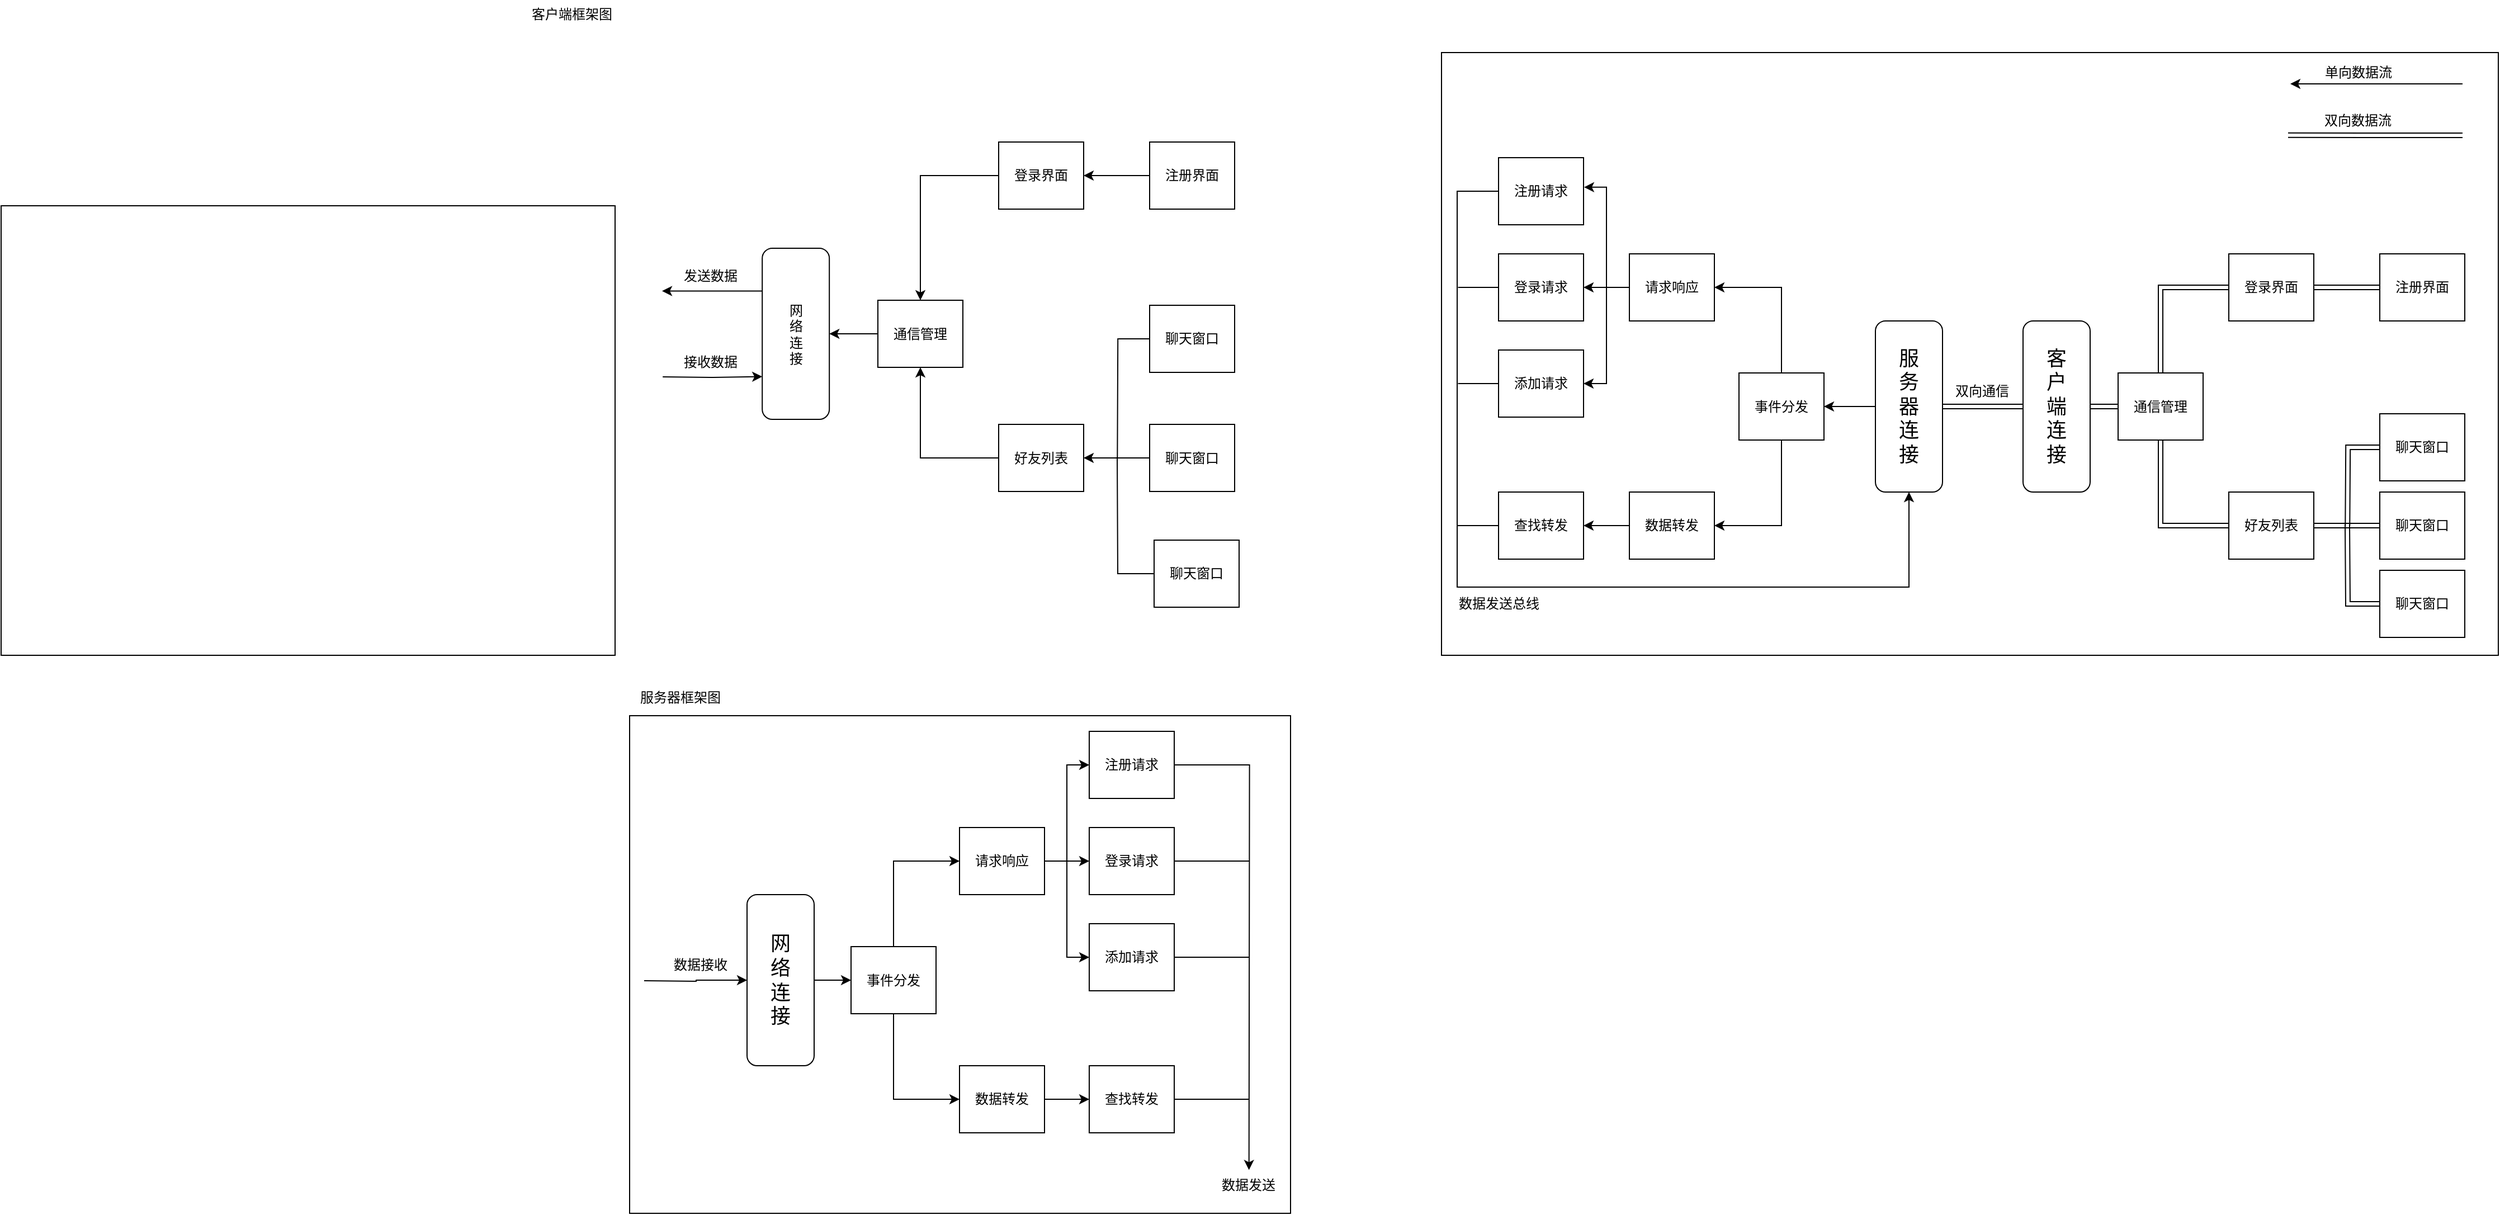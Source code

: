 <mxfile version="21.1.2" type="device">
  <diagram id="prtHgNgQTEPvFCAcTncT" name="Page-1">
    <mxGraphModel dx="3417" dy="1720" grid="0" gridSize="10" guides="1" tooltips="1" connect="1" arrows="1" fold="1" page="1" pageScale="1" pageWidth="827" pageHeight="1169" math="0" shadow="0">
      <root>
        <mxCell id="0" />
        <mxCell id="1" parent="0" />
        <mxCell id="Do2Q6mcpjUpiM5cCAcLP-162" value="" style="rounded=0;whiteSpace=wrap;html=1;" parent="1" vertex="1">
          <mxGeometry x="834" y="91" width="945" height="539" as="geometry" />
        </mxCell>
        <mxCell id="Do2Q6mcpjUpiM5cCAcLP-72" value="" style="group" parent="1" vertex="1" connectable="0">
          <mxGeometry x="108" y="655" width="591" height="474" as="geometry" />
        </mxCell>
        <mxCell id="Do2Q6mcpjUpiM5cCAcLP-70" value="" style="group" parent="Do2Q6mcpjUpiM5cCAcLP-72" vertex="1" connectable="0">
          <mxGeometry y="29" width="591" height="445" as="geometry" />
        </mxCell>
        <mxCell id="Do2Q6mcpjUpiM5cCAcLP-69" value="" style="rounded=0;whiteSpace=wrap;html=1;" parent="Do2Q6mcpjUpiM5cCAcLP-70" vertex="1">
          <mxGeometry width="591" height="445" as="geometry" />
        </mxCell>
        <mxCell id="Do2Q6mcpjUpiM5cCAcLP-27" value="&lt;font style=&quot;font-size: 18px;&quot;&gt;网&lt;br&gt;络&lt;br&gt;连&lt;br&gt;接&lt;/font&gt;" style="rounded=1;whiteSpace=wrap;html=1;" parent="Do2Q6mcpjUpiM5cCAcLP-70" vertex="1">
          <mxGeometry x="105" y="160" width="60" height="153" as="geometry" />
        </mxCell>
        <mxCell id="Do2Q6mcpjUpiM5cCAcLP-40" value="事件分发" style="rounded=0;whiteSpace=wrap;html=1;" parent="Do2Q6mcpjUpiM5cCAcLP-70" vertex="1">
          <mxGeometry x="198" y="206.5" width="76" height="60" as="geometry" />
        </mxCell>
        <mxCell id="Do2Q6mcpjUpiM5cCAcLP-45" value="" style="edgeStyle=orthogonalEdgeStyle;rounded=0;orthogonalLoop=1;jettySize=auto;html=1;" parent="Do2Q6mcpjUpiM5cCAcLP-70" source="Do2Q6mcpjUpiM5cCAcLP-27" target="Do2Q6mcpjUpiM5cCAcLP-40" edge="1">
          <mxGeometry relative="1" as="geometry" />
        </mxCell>
        <mxCell id="Do2Q6mcpjUpiM5cCAcLP-41" value="请求响应" style="rounded=0;whiteSpace=wrap;html=1;" parent="Do2Q6mcpjUpiM5cCAcLP-70" vertex="1">
          <mxGeometry x="295" y="100" width="76" height="60" as="geometry" />
        </mxCell>
        <mxCell id="Do2Q6mcpjUpiM5cCAcLP-47" style="edgeStyle=orthogonalEdgeStyle;rounded=0;orthogonalLoop=1;jettySize=auto;html=1;entryX=0;entryY=0.5;entryDx=0;entryDy=0;exitX=0.5;exitY=0;exitDx=0;exitDy=0;" parent="Do2Q6mcpjUpiM5cCAcLP-70" source="Do2Q6mcpjUpiM5cCAcLP-40" target="Do2Q6mcpjUpiM5cCAcLP-41" edge="1">
          <mxGeometry relative="1" as="geometry" />
        </mxCell>
        <mxCell id="Do2Q6mcpjUpiM5cCAcLP-42" value="数据转发" style="rounded=0;whiteSpace=wrap;html=1;" parent="Do2Q6mcpjUpiM5cCAcLP-70" vertex="1">
          <mxGeometry x="295" y="313" width="76" height="60" as="geometry" />
        </mxCell>
        <mxCell id="Do2Q6mcpjUpiM5cCAcLP-48" style="edgeStyle=orthogonalEdgeStyle;rounded=0;orthogonalLoop=1;jettySize=auto;html=1;entryX=0;entryY=0.5;entryDx=0;entryDy=0;exitX=0.5;exitY=1;exitDx=0;exitDy=0;" parent="Do2Q6mcpjUpiM5cCAcLP-70" source="Do2Q6mcpjUpiM5cCAcLP-40" target="Do2Q6mcpjUpiM5cCAcLP-42" edge="1">
          <mxGeometry relative="1" as="geometry" />
        </mxCell>
        <mxCell id="Do2Q6mcpjUpiM5cCAcLP-64" style="edgeStyle=orthogonalEdgeStyle;rounded=0;orthogonalLoop=1;jettySize=auto;html=1;endArrow=none;endFill=0;" parent="Do2Q6mcpjUpiM5cCAcLP-70" source="Do2Q6mcpjUpiM5cCAcLP-49" edge="1">
          <mxGeometry relative="1" as="geometry">
            <mxPoint x="554.429" y="130" as="targetPoint" />
          </mxGeometry>
        </mxCell>
        <mxCell id="Do2Q6mcpjUpiM5cCAcLP-49" value="登录请求" style="rounded=0;whiteSpace=wrap;html=1;" parent="Do2Q6mcpjUpiM5cCAcLP-70" vertex="1">
          <mxGeometry x="411" y="100" width="76" height="60" as="geometry" />
        </mxCell>
        <mxCell id="Do2Q6mcpjUpiM5cCAcLP-52" value="" style="edgeStyle=orthogonalEdgeStyle;rounded=0;orthogonalLoop=1;jettySize=auto;html=1;" parent="Do2Q6mcpjUpiM5cCAcLP-70" source="Do2Q6mcpjUpiM5cCAcLP-41" target="Do2Q6mcpjUpiM5cCAcLP-49" edge="1">
          <mxGeometry relative="1" as="geometry" />
        </mxCell>
        <mxCell id="Do2Q6mcpjUpiM5cCAcLP-62" style="edgeStyle=orthogonalEdgeStyle;rounded=0;orthogonalLoop=1;jettySize=auto;html=1;entryX=0.746;entryY=-0.104;entryDx=0;entryDy=0;entryPerimeter=0;" parent="Do2Q6mcpjUpiM5cCAcLP-70" source="Do2Q6mcpjUpiM5cCAcLP-50" edge="1">
          <mxGeometry relative="1" as="geometry">
            <mxPoint x="553.84" y="406.296" as="targetPoint" />
          </mxGeometry>
        </mxCell>
        <mxCell id="Do2Q6mcpjUpiM5cCAcLP-50" value="注册请求" style="rounded=0;whiteSpace=wrap;html=1;" parent="Do2Q6mcpjUpiM5cCAcLP-70" vertex="1">
          <mxGeometry x="411" y="14" width="76" height="60" as="geometry" />
        </mxCell>
        <mxCell id="Do2Q6mcpjUpiM5cCAcLP-53" style="edgeStyle=orthogonalEdgeStyle;rounded=0;orthogonalLoop=1;jettySize=auto;html=1;entryX=0;entryY=0.5;entryDx=0;entryDy=0;" parent="Do2Q6mcpjUpiM5cCAcLP-70" source="Do2Q6mcpjUpiM5cCAcLP-41" target="Do2Q6mcpjUpiM5cCAcLP-50" edge="1">
          <mxGeometry relative="1" as="geometry" />
        </mxCell>
        <mxCell id="Do2Q6mcpjUpiM5cCAcLP-65" style="edgeStyle=orthogonalEdgeStyle;rounded=0;orthogonalLoop=1;jettySize=auto;html=1;endArrow=none;endFill=0;" parent="Do2Q6mcpjUpiM5cCAcLP-70" source="Do2Q6mcpjUpiM5cCAcLP-51" edge="1">
          <mxGeometry relative="1" as="geometry">
            <mxPoint x="553.857" y="216" as="targetPoint" />
          </mxGeometry>
        </mxCell>
        <mxCell id="Do2Q6mcpjUpiM5cCAcLP-51" value="添加请求" style="rounded=0;whiteSpace=wrap;html=1;" parent="Do2Q6mcpjUpiM5cCAcLP-70" vertex="1">
          <mxGeometry x="411" y="186" width="76" height="60" as="geometry" />
        </mxCell>
        <mxCell id="Do2Q6mcpjUpiM5cCAcLP-54" style="edgeStyle=orthogonalEdgeStyle;rounded=0;orthogonalLoop=1;jettySize=auto;html=1;entryX=0;entryY=0.5;entryDx=0;entryDy=0;" parent="Do2Q6mcpjUpiM5cCAcLP-70" source="Do2Q6mcpjUpiM5cCAcLP-41" target="Do2Q6mcpjUpiM5cCAcLP-51" edge="1">
          <mxGeometry relative="1" as="geometry" />
        </mxCell>
        <mxCell id="Do2Q6mcpjUpiM5cCAcLP-66" style="edgeStyle=orthogonalEdgeStyle;rounded=0;orthogonalLoop=1;jettySize=auto;html=1;endArrow=none;endFill=0;" parent="Do2Q6mcpjUpiM5cCAcLP-70" source="Do2Q6mcpjUpiM5cCAcLP-56" edge="1">
          <mxGeometry relative="1" as="geometry">
            <mxPoint x="554" y="343" as="targetPoint" />
          </mxGeometry>
        </mxCell>
        <mxCell id="Do2Q6mcpjUpiM5cCAcLP-56" value="查找转发" style="rounded=0;whiteSpace=wrap;html=1;" parent="Do2Q6mcpjUpiM5cCAcLP-70" vertex="1">
          <mxGeometry x="411" y="313" width="76" height="60" as="geometry" />
        </mxCell>
        <mxCell id="Do2Q6mcpjUpiM5cCAcLP-57" value="" style="edgeStyle=orthogonalEdgeStyle;rounded=0;orthogonalLoop=1;jettySize=auto;html=1;" parent="Do2Q6mcpjUpiM5cCAcLP-70" source="Do2Q6mcpjUpiM5cCAcLP-42" target="Do2Q6mcpjUpiM5cCAcLP-56" edge="1">
          <mxGeometry relative="1" as="geometry" />
        </mxCell>
        <mxCell id="Do2Q6mcpjUpiM5cCAcLP-59" style="edgeStyle=orthogonalEdgeStyle;rounded=0;orthogonalLoop=1;jettySize=auto;html=1;entryX=0;entryY=0.5;entryDx=0;entryDy=0;" parent="Do2Q6mcpjUpiM5cCAcLP-70" target="Do2Q6mcpjUpiM5cCAcLP-27" edge="1">
          <mxGeometry relative="1" as="geometry">
            <mxPoint x="13" y="237" as="sourcePoint" />
          </mxGeometry>
        </mxCell>
        <mxCell id="Do2Q6mcpjUpiM5cCAcLP-60" value="数据接收" style="text;html=1;align=center;verticalAlign=middle;resizable=0;points=[];autosize=1;strokeColor=none;fillColor=none;" parent="Do2Q6mcpjUpiM5cCAcLP-70" vertex="1">
          <mxGeometry x="30" y="210" width="66" height="26" as="geometry" />
        </mxCell>
        <mxCell id="Do2Q6mcpjUpiM5cCAcLP-67" value="数据发送" style="text;html=1;align=center;verticalAlign=middle;resizable=0;points=[];autosize=1;strokeColor=none;fillColor=none;" parent="Do2Q6mcpjUpiM5cCAcLP-70" vertex="1">
          <mxGeometry x="520" y="407" width="66" height="26" as="geometry" />
        </mxCell>
        <mxCell id="Do2Q6mcpjUpiM5cCAcLP-71" value="服务器框架图" style="text;html=1;align=center;verticalAlign=middle;resizable=0;points=[];autosize=1;strokeColor=none;fillColor=none;" parent="Do2Q6mcpjUpiM5cCAcLP-72" vertex="1">
          <mxGeometry width="90" height="26" as="geometry" />
        </mxCell>
        <mxCell id="Do2Q6mcpjUpiM5cCAcLP-151" value="" style="edgeStyle=orthogonalEdgeStyle;rounded=0;orthogonalLoop=1;jettySize=auto;html=1;shape=link;" parent="1" source="Do2Q6mcpjUpiM5cCAcLP-78" target="Do2Q6mcpjUpiM5cCAcLP-124" edge="1">
          <mxGeometry relative="1" as="geometry" />
        </mxCell>
        <mxCell id="Do2Q6mcpjUpiM5cCAcLP-78" value="&lt;font style=&quot;font-size: 18px;&quot;&gt;客&lt;br&gt;户&lt;br&gt;端&lt;br&gt;连&lt;br&gt;接&lt;/font&gt;" style="rounded=1;whiteSpace=wrap;html=1;container=0;" parent="1" vertex="1">
          <mxGeometry x="1354" y="331" width="60" height="153" as="geometry" />
        </mxCell>
        <mxCell id="Do2Q6mcpjUpiM5cCAcLP-79" value="" style="edgeStyle=orthogonalEdgeStyle;rounded=0;orthogonalLoop=1;jettySize=auto;html=1;shape=link;" parent="1" source="Do2Q6mcpjUpiM5cCAcLP-80" target="Do2Q6mcpjUpiM5cCAcLP-78" edge="1">
          <mxGeometry relative="1" as="geometry" />
        </mxCell>
        <mxCell id="Do2Q6mcpjUpiM5cCAcLP-80" value="通信管理" style="rounded=0;whiteSpace=wrap;html=1;container=0;" parent="1" vertex="1">
          <mxGeometry x="1439" y="377.5" width="76" height="60" as="geometry" />
        </mxCell>
        <mxCell id="Do2Q6mcpjUpiM5cCAcLP-81" style="edgeStyle=orthogonalEdgeStyle;rounded=0;orthogonalLoop=1;jettySize=auto;html=1;entryX=0.5;entryY=0;entryDx=0;entryDy=0;shape=link;" parent="1" source="Do2Q6mcpjUpiM5cCAcLP-82" target="Do2Q6mcpjUpiM5cCAcLP-80" edge="1">
          <mxGeometry relative="1" as="geometry" />
        </mxCell>
        <mxCell id="Do2Q6mcpjUpiM5cCAcLP-82" value="登录界面" style="rounded=0;whiteSpace=wrap;html=1;container=0;" parent="1" vertex="1">
          <mxGeometry x="1538" y="271" width="76" height="60" as="geometry" />
        </mxCell>
        <mxCell id="Do2Q6mcpjUpiM5cCAcLP-83" value="" style="edgeStyle=orthogonalEdgeStyle;rounded=0;orthogonalLoop=1;jettySize=auto;html=1;shape=link;" parent="1" source="Do2Q6mcpjUpiM5cCAcLP-84" target="Do2Q6mcpjUpiM5cCAcLP-80" edge="1">
          <mxGeometry relative="1" as="geometry" />
        </mxCell>
        <mxCell id="Do2Q6mcpjUpiM5cCAcLP-84" value="好友列表" style="rounded=0;whiteSpace=wrap;html=1;container=0;" parent="1" vertex="1">
          <mxGeometry x="1538" y="484" width="76" height="60" as="geometry" />
        </mxCell>
        <mxCell id="Do2Q6mcpjUpiM5cCAcLP-85" value="" style="edgeStyle=orthogonalEdgeStyle;rounded=0;orthogonalLoop=1;jettySize=auto;html=1;shape=link;" parent="1" source="Do2Q6mcpjUpiM5cCAcLP-86" target="Do2Q6mcpjUpiM5cCAcLP-84" edge="1">
          <mxGeometry relative="1" as="geometry" />
        </mxCell>
        <mxCell id="Do2Q6mcpjUpiM5cCAcLP-86" value="聊天窗口" style="rounded=0;whiteSpace=wrap;html=1;container=0;" parent="1" vertex="1">
          <mxGeometry x="1673" y="484" width="76" height="60" as="geometry" />
        </mxCell>
        <mxCell id="Do2Q6mcpjUpiM5cCAcLP-87" value="" style="edgeStyle=orthogonalEdgeStyle;rounded=0;orthogonalLoop=1;jettySize=auto;html=1;shape=link;" parent="1" source="Do2Q6mcpjUpiM5cCAcLP-88" target="Do2Q6mcpjUpiM5cCAcLP-82" edge="1">
          <mxGeometry relative="1" as="geometry" />
        </mxCell>
        <mxCell id="Do2Q6mcpjUpiM5cCAcLP-88" value="注册界面" style="rounded=0;whiteSpace=wrap;html=1;container=0;" parent="1" vertex="1">
          <mxGeometry x="1673" y="271" width="76" height="60" as="geometry" />
        </mxCell>
        <mxCell id="Do2Q6mcpjUpiM5cCAcLP-89" style="edgeStyle=orthogonalEdgeStyle;rounded=0;orthogonalLoop=1;jettySize=auto;html=1;endArrow=none;endFill=0;shape=link;" parent="1" source="Do2Q6mcpjUpiM5cCAcLP-90" edge="1">
          <mxGeometry relative="1" as="geometry">
            <mxPoint x="1644.143" y="514" as="targetPoint" />
          </mxGeometry>
        </mxCell>
        <mxCell id="Do2Q6mcpjUpiM5cCAcLP-90" value="聊天窗口" style="rounded=0;whiteSpace=wrap;html=1;container=0;" parent="1" vertex="1">
          <mxGeometry x="1673" y="414" width="76" height="60" as="geometry" />
        </mxCell>
        <mxCell id="Do2Q6mcpjUpiM5cCAcLP-91" style="edgeStyle=orthogonalEdgeStyle;rounded=0;orthogonalLoop=1;jettySize=auto;html=1;strokeColor=default;endArrow=none;endFill=0;shape=link;" parent="1" source="Do2Q6mcpjUpiM5cCAcLP-92" edge="1">
          <mxGeometry relative="1" as="geometry">
            <mxPoint x="1644" y="513" as="targetPoint" />
          </mxGeometry>
        </mxCell>
        <mxCell id="Do2Q6mcpjUpiM5cCAcLP-92" value="聊天窗口" style="rounded=0;whiteSpace=wrap;html=1;container=0;" parent="1" vertex="1">
          <mxGeometry x="1673" y="554" width="76" height="60" as="geometry" />
        </mxCell>
        <mxCell id="Do2Q6mcpjUpiM5cCAcLP-143" style="edgeStyle=orthogonalEdgeStyle;rounded=0;orthogonalLoop=1;jettySize=auto;html=1;entryX=1;entryY=0.5;entryDx=0;entryDy=0;" parent="1" source="Do2Q6mcpjUpiM5cCAcLP-124" target="Do2Q6mcpjUpiM5cCAcLP-131" edge="1">
          <mxGeometry relative="1" as="geometry" />
        </mxCell>
        <mxCell id="Do2Q6mcpjUpiM5cCAcLP-124" value="&lt;font style=&quot;font-size: 18px;&quot;&gt;服&lt;br&gt;务&lt;br&gt;器&lt;br&gt;连&lt;br&gt;接&lt;/font&gt;" style="rounded=1;whiteSpace=wrap;html=1;container=0;" parent="1" vertex="1">
          <mxGeometry x="1222" y="331" width="60" height="153" as="geometry" />
        </mxCell>
        <mxCell id="Do2Q6mcpjUpiM5cCAcLP-129" value="双向通信" style="text;html=1;align=center;verticalAlign=middle;resizable=0;points=[];autosize=1;strokeColor=none;fillColor=none;" parent="1" vertex="1">
          <mxGeometry x="1284" y="381" width="66" height="26" as="geometry" />
        </mxCell>
        <mxCell id="Do2Q6mcpjUpiM5cCAcLP-138" style="edgeStyle=orthogonalEdgeStyle;rounded=0;orthogonalLoop=1;jettySize=auto;html=1;entryX=1;entryY=0.5;entryDx=0;entryDy=0;exitX=0.5;exitY=0;exitDx=0;exitDy=0;" parent="1" source="Do2Q6mcpjUpiM5cCAcLP-131" target="Do2Q6mcpjUpiM5cCAcLP-132" edge="1">
          <mxGeometry relative="1" as="geometry" />
        </mxCell>
        <mxCell id="Do2Q6mcpjUpiM5cCAcLP-139" style="edgeStyle=orthogonalEdgeStyle;rounded=0;orthogonalLoop=1;jettySize=auto;html=1;entryX=1;entryY=0.5;entryDx=0;entryDy=0;exitX=0.5;exitY=1;exitDx=0;exitDy=0;" parent="1" source="Do2Q6mcpjUpiM5cCAcLP-131" target="Do2Q6mcpjUpiM5cCAcLP-133" edge="1">
          <mxGeometry relative="1" as="geometry" />
        </mxCell>
        <mxCell id="Do2Q6mcpjUpiM5cCAcLP-131" value="事件分发" style="rounded=0;whiteSpace=wrap;html=1;" parent="1" vertex="1">
          <mxGeometry x="1100" y="377.5" width="76" height="60" as="geometry" />
        </mxCell>
        <mxCell id="Do2Q6mcpjUpiM5cCAcLP-140" value="" style="edgeStyle=orthogonalEdgeStyle;rounded=0;orthogonalLoop=1;jettySize=auto;html=1;entryX=1.006;entryY=0.44;entryDx=0;entryDy=0;entryPerimeter=0;" parent="1" source="Do2Q6mcpjUpiM5cCAcLP-132" target="Do2Q6mcpjUpiM5cCAcLP-135" edge="1">
          <mxGeometry relative="1" as="geometry" />
        </mxCell>
        <mxCell id="Do2Q6mcpjUpiM5cCAcLP-141" style="edgeStyle=orthogonalEdgeStyle;rounded=0;orthogonalLoop=1;jettySize=auto;html=1;entryX=1;entryY=0.5;entryDx=0;entryDy=0;" parent="1" source="Do2Q6mcpjUpiM5cCAcLP-132" target="Do2Q6mcpjUpiM5cCAcLP-136" edge="1">
          <mxGeometry relative="1" as="geometry" />
        </mxCell>
        <mxCell id="Do2Q6mcpjUpiM5cCAcLP-142" style="edgeStyle=orthogonalEdgeStyle;rounded=0;orthogonalLoop=1;jettySize=auto;html=1;entryX=1;entryY=0.5;entryDx=0;entryDy=0;" parent="1" source="Do2Q6mcpjUpiM5cCAcLP-132" target="Do2Q6mcpjUpiM5cCAcLP-134" edge="1">
          <mxGeometry relative="1" as="geometry" />
        </mxCell>
        <mxCell id="Do2Q6mcpjUpiM5cCAcLP-132" value="请求响应" style="rounded=0;whiteSpace=wrap;html=1;" parent="1" vertex="1">
          <mxGeometry x="1002" y="271" width="76" height="60" as="geometry" />
        </mxCell>
        <mxCell id="Do2Q6mcpjUpiM5cCAcLP-144" value="" style="edgeStyle=orthogonalEdgeStyle;rounded=0;orthogonalLoop=1;jettySize=auto;html=1;" parent="1" source="Do2Q6mcpjUpiM5cCAcLP-133" target="Do2Q6mcpjUpiM5cCAcLP-137" edge="1">
          <mxGeometry relative="1" as="geometry" />
        </mxCell>
        <mxCell id="Do2Q6mcpjUpiM5cCAcLP-133" value="数据转发" style="rounded=0;whiteSpace=wrap;html=1;" parent="1" vertex="1">
          <mxGeometry x="1002" y="484" width="76" height="60" as="geometry" />
        </mxCell>
        <mxCell id="Do2Q6mcpjUpiM5cCAcLP-147" style="edgeStyle=orthogonalEdgeStyle;rounded=0;orthogonalLoop=1;jettySize=auto;html=1;endArrow=none;endFill=0;" parent="1" source="Do2Q6mcpjUpiM5cCAcLP-134" edge="1">
          <mxGeometry relative="1" as="geometry">
            <mxPoint x="848.793" y="301.0" as="targetPoint" />
          </mxGeometry>
        </mxCell>
        <mxCell id="Do2Q6mcpjUpiM5cCAcLP-134" value="登录请求" style="rounded=0;whiteSpace=wrap;html=1;" parent="1" vertex="1">
          <mxGeometry x="885" y="271" width="76" height="60" as="geometry" />
        </mxCell>
        <mxCell id="Do2Q6mcpjUpiM5cCAcLP-146" style="edgeStyle=orthogonalEdgeStyle;rounded=0;orthogonalLoop=1;jettySize=auto;html=1;entryX=0.5;entryY=1;entryDx=0;entryDy=0;" parent="1" source="Do2Q6mcpjUpiM5cCAcLP-135" target="Do2Q6mcpjUpiM5cCAcLP-124" edge="1">
          <mxGeometry relative="1" as="geometry">
            <mxPoint x="1247" y="502" as="targetPoint" />
            <Array as="points">
              <mxPoint x="848" y="215" />
              <mxPoint x="848" y="569" />
              <mxPoint x="1252" y="569" />
            </Array>
          </mxGeometry>
        </mxCell>
        <mxCell id="Do2Q6mcpjUpiM5cCAcLP-135" value="注册请求" style="rounded=0;whiteSpace=wrap;html=1;" parent="1" vertex="1">
          <mxGeometry x="885" y="185" width="76" height="60" as="geometry" />
        </mxCell>
        <mxCell id="Do2Q6mcpjUpiM5cCAcLP-148" style="edgeStyle=orthogonalEdgeStyle;rounded=0;orthogonalLoop=1;jettySize=auto;html=1;endArrow=none;endFill=0;" parent="1" source="Do2Q6mcpjUpiM5cCAcLP-136" edge="1">
          <mxGeometry relative="1" as="geometry">
            <mxPoint x="848.793" y="387" as="targetPoint" />
          </mxGeometry>
        </mxCell>
        <mxCell id="Do2Q6mcpjUpiM5cCAcLP-136" value="添加请求" style="rounded=0;whiteSpace=wrap;html=1;" parent="1" vertex="1">
          <mxGeometry x="885" y="357" width="76" height="60" as="geometry" />
        </mxCell>
        <mxCell id="Do2Q6mcpjUpiM5cCAcLP-150" style="edgeStyle=orthogonalEdgeStyle;rounded=0;orthogonalLoop=1;jettySize=auto;html=1;endArrow=none;endFill=0;" parent="1" source="Do2Q6mcpjUpiM5cCAcLP-137" edge="1">
          <mxGeometry relative="1" as="geometry">
            <mxPoint x="848" y="514" as="targetPoint" />
          </mxGeometry>
        </mxCell>
        <mxCell id="Do2Q6mcpjUpiM5cCAcLP-137" value="查找转发" style="rounded=0;whiteSpace=wrap;html=1;" parent="1" vertex="1">
          <mxGeometry x="885" y="484" width="76" height="60" as="geometry" />
        </mxCell>
        <mxCell id="Do2Q6mcpjUpiM5cCAcLP-154" value="数据发送总线" style="text;html=1;align=center;verticalAlign=middle;resizable=0;points=[];autosize=1;strokeColor=none;fillColor=none;" parent="1" vertex="1">
          <mxGeometry x="840" y="571" width="90" height="26" as="geometry" />
        </mxCell>
        <mxCell id="Do2Q6mcpjUpiM5cCAcLP-157" style="edgeStyle=orthogonalEdgeStyle;rounded=0;orthogonalLoop=1;jettySize=auto;html=1;" parent="1" edge="1">
          <mxGeometry relative="1" as="geometry">
            <mxPoint x="1592.997" y="119" as="targetPoint" />
            <mxPoint x="1663" y="119" as="sourcePoint" />
            <Array as="points">
              <mxPoint x="1747" y="119" />
              <mxPoint x="1747" y="119" />
            </Array>
          </mxGeometry>
        </mxCell>
        <mxCell id="Do2Q6mcpjUpiM5cCAcLP-159" style="edgeStyle=orthogonalEdgeStyle;rounded=0;orthogonalLoop=1;jettySize=auto;html=1;shape=link;" parent="1" edge="1">
          <mxGeometry relative="1" as="geometry">
            <mxPoint x="1591.003" y="164.86" as="targetPoint" />
            <mxPoint x="1747" y="165" as="sourcePoint" />
            <Array as="points">
              <mxPoint x="1658.86" y="164.86" />
              <mxPoint x="1658.86" y="164.86" />
            </Array>
          </mxGeometry>
        </mxCell>
        <mxCell id="Do2Q6mcpjUpiM5cCAcLP-160" value="双向数据流" style="text;html=1;align=center;verticalAlign=middle;resizable=0;points=[];autosize=1;strokeColor=none;fillColor=none;" parent="1" vertex="1">
          <mxGeometry x="1614" y="139" width="78" height="26" as="geometry" />
        </mxCell>
        <mxCell id="Do2Q6mcpjUpiM5cCAcLP-161" value="&lt;span style=&quot;color: rgb(0, 0, 0); font-family: Helvetica; font-size: 12px; font-style: normal; font-variant-ligatures: normal; font-variant-caps: normal; font-weight: 400; letter-spacing: normal; orphans: 2; text-align: center; text-indent: 0px; text-transform: none; widows: 2; word-spacing: 0px; -webkit-text-stroke-width: 0px; background-color: rgb(251, 251, 251); text-decoration-thickness: initial; text-decoration-style: initial; text-decoration-color: initial; float: none; display: inline !important;&quot;&gt;单向数据流&lt;/span&gt;" style="text;whiteSpace=wrap;html=1;" parent="1" vertex="1">
          <mxGeometry x="1622.0" y="94.998" width="100" height="36" as="geometry" />
        </mxCell>
        <mxCell id="Do2Q6mcpjUpiM5cCAcLP-68" value="" style="rounded=0;whiteSpace=wrap;html=1;" parent="1" vertex="1">
          <mxGeometry x="-454" y="228" width="549" height="402" as="geometry" />
        </mxCell>
        <mxCell id="Do2Q6mcpjUpiM5cCAcLP-26" value="客户端框架图" style="text;html=1;align=center;verticalAlign=middle;resizable=0;points=[];autosize=1;strokeColor=none;fillColor=none;" parent="1" vertex="1">
          <mxGeometry x="11" y="44" width="90" height="26" as="geometry" />
        </mxCell>
        <mxCell id="Do2Q6mcpjUpiM5cCAcLP-33" style="edgeStyle=orthogonalEdgeStyle;rounded=0;orthogonalLoop=1;jettySize=auto;html=1;exitX=0;exitY=0.25;exitDx=0;exitDy=0;" parent="1" source="Do2Q6mcpjUpiM5cCAcLP-6" edge="1">
          <mxGeometry relative="1" as="geometry">
            <mxPoint x="137.0" y="304.2" as="targetPoint" />
          </mxGeometry>
        </mxCell>
        <mxCell id="Do2Q6mcpjUpiM5cCAcLP-6" value="&lt;font style=&quot;font-size: 12px;&quot;&gt;网&lt;br&gt;络&lt;br&gt;连&lt;br&gt;接&lt;/font&gt;" style="rounded=1;whiteSpace=wrap;html=1;" parent="1" vertex="1">
          <mxGeometry x="226.6" y="266" width="60" height="153" as="geometry" />
        </mxCell>
        <mxCell id="Do2Q6mcpjUpiM5cCAcLP-13" value="" style="edgeStyle=orthogonalEdgeStyle;rounded=0;orthogonalLoop=1;jettySize=auto;html=1;" parent="1" source="Do2Q6mcpjUpiM5cCAcLP-8" target="Do2Q6mcpjUpiM5cCAcLP-6" edge="1">
          <mxGeometry relative="1" as="geometry" />
        </mxCell>
        <mxCell id="Do2Q6mcpjUpiM5cCAcLP-8" value="通信管理" style="rounded=0;whiteSpace=wrap;html=1;" parent="1" vertex="1">
          <mxGeometry x="330" y="312.5" width="76" height="60" as="geometry" />
        </mxCell>
        <mxCell id="Do2Q6mcpjUpiM5cCAcLP-15" style="edgeStyle=orthogonalEdgeStyle;rounded=0;orthogonalLoop=1;jettySize=auto;html=1;entryX=0.5;entryY=0;entryDx=0;entryDy=0;" parent="1" source="Do2Q6mcpjUpiM5cCAcLP-9" target="Do2Q6mcpjUpiM5cCAcLP-8" edge="1">
          <mxGeometry relative="1" as="geometry" />
        </mxCell>
        <mxCell id="Do2Q6mcpjUpiM5cCAcLP-9" value="登录界面" style="rounded=0;whiteSpace=wrap;html=1;" parent="1" vertex="1">
          <mxGeometry x="438" y="171" width="76" height="60" as="geometry" />
        </mxCell>
        <mxCell id="Do2Q6mcpjUpiM5cCAcLP-14" value="" style="edgeStyle=orthogonalEdgeStyle;rounded=0;orthogonalLoop=1;jettySize=auto;html=1;" parent="1" source="Do2Q6mcpjUpiM5cCAcLP-10" target="Do2Q6mcpjUpiM5cCAcLP-8" edge="1">
          <mxGeometry relative="1" as="geometry" />
        </mxCell>
        <mxCell id="Do2Q6mcpjUpiM5cCAcLP-10" value="好友列表" style="rounded=0;whiteSpace=wrap;html=1;" parent="1" vertex="1">
          <mxGeometry x="438" y="423.5" width="76" height="60" as="geometry" />
        </mxCell>
        <mxCell id="Do2Q6mcpjUpiM5cCAcLP-17" value="" style="edgeStyle=orthogonalEdgeStyle;rounded=0;orthogonalLoop=1;jettySize=auto;html=1;" parent="1" source="Do2Q6mcpjUpiM5cCAcLP-11" target="Do2Q6mcpjUpiM5cCAcLP-10" edge="1">
          <mxGeometry relative="1" as="geometry" />
        </mxCell>
        <mxCell id="Do2Q6mcpjUpiM5cCAcLP-11" value="聊天窗口" style="rounded=0;whiteSpace=wrap;html=1;" parent="1" vertex="1">
          <mxGeometry x="573" y="423.5" width="76" height="60" as="geometry" />
        </mxCell>
        <mxCell id="Do2Q6mcpjUpiM5cCAcLP-16" value="" style="edgeStyle=orthogonalEdgeStyle;rounded=0;orthogonalLoop=1;jettySize=auto;html=1;" parent="1" source="Do2Q6mcpjUpiM5cCAcLP-12" target="Do2Q6mcpjUpiM5cCAcLP-9" edge="1">
          <mxGeometry relative="1" as="geometry" />
        </mxCell>
        <mxCell id="Do2Q6mcpjUpiM5cCAcLP-12" value="注册界面" style="rounded=0;whiteSpace=wrap;html=1;" parent="1" vertex="1">
          <mxGeometry x="573" y="171" width="76" height="60" as="geometry" />
        </mxCell>
        <mxCell id="Do2Q6mcpjUpiM5cCAcLP-21" style="edgeStyle=orthogonalEdgeStyle;rounded=0;orthogonalLoop=1;jettySize=auto;html=1;endArrow=none;endFill=0;" parent="1" source="Do2Q6mcpjUpiM5cCAcLP-18" edge="1">
          <mxGeometry relative="1" as="geometry">
            <mxPoint x="544.143" y="453.5" as="targetPoint" />
          </mxGeometry>
        </mxCell>
        <mxCell id="Do2Q6mcpjUpiM5cCAcLP-18" value="聊天窗口" style="rounded=0;whiteSpace=wrap;html=1;" parent="1" vertex="1">
          <mxGeometry x="573" y="317" width="76" height="60" as="geometry" />
        </mxCell>
        <mxCell id="Do2Q6mcpjUpiM5cCAcLP-22" style="edgeStyle=orthogonalEdgeStyle;rounded=0;orthogonalLoop=1;jettySize=auto;html=1;strokeColor=default;endArrow=none;endFill=0;" parent="1" source="Do2Q6mcpjUpiM5cCAcLP-19" edge="1">
          <mxGeometry relative="1" as="geometry">
            <mxPoint x="544" y="452.5" as="targetPoint" />
          </mxGeometry>
        </mxCell>
        <mxCell id="Do2Q6mcpjUpiM5cCAcLP-19" value="聊天窗口" style="rounded=0;whiteSpace=wrap;html=1;" parent="1" vertex="1">
          <mxGeometry x="577" y="527" width="76" height="60" as="geometry" />
        </mxCell>
        <mxCell id="Do2Q6mcpjUpiM5cCAcLP-24" value="发送数据" style="text;html=1;align=center;verticalAlign=middle;resizable=0;points=[];autosize=1;strokeColor=none;fillColor=none;" parent="1" vertex="1">
          <mxGeometry x="146.6" y="278" width="66" height="26" as="geometry" />
        </mxCell>
        <mxCell id="Do2Q6mcpjUpiM5cCAcLP-37" style="edgeStyle=orthogonalEdgeStyle;rounded=0;orthogonalLoop=1;jettySize=auto;html=1;entryX=0;entryY=0.75;entryDx=0;entryDy=0;" parent="1" target="Do2Q6mcpjUpiM5cCAcLP-6" edge="1">
          <mxGeometry relative="1" as="geometry">
            <mxPoint x="137.6" y="381" as="sourcePoint" />
          </mxGeometry>
        </mxCell>
        <mxCell id="Do2Q6mcpjUpiM5cCAcLP-38" value="接收数据" style="text;html=1;align=center;verticalAlign=middle;resizable=0;points=[];autosize=1;strokeColor=none;fillColor=none;" parent="1" vertex="1">
          <mxGeometry x="146.6" y="355" width="66" height="26" as="geometry" />
        </mxCell>
      </root>
    </mxGraphModel>
  </diagram>
</mxfile>
